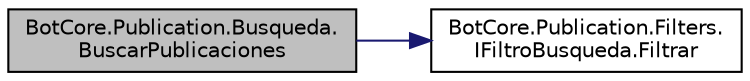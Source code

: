 digraph "BotCore.Publication.Busqueda.BuscarPublicaciones"
{
 // INTERACTIVE_SVG=YES
 // LATEX_PDF_SIZE
  edge [fontname="Helvetica",fontsize="10",labelfontname="Helvetica",labelfontsize="10"];
  node [fontname="Helvetica",fontsize="10",shape=record];
  rankdir="LR";
  Node1 [label="BotCore.Publication.Busqueda.\lBuscarPublicaciones",height=0.2,width=0.4,color="black", fillcolor="grey75", style="filled", fontcolor="black",tooltip="Servicio principal de la busqueda"];
  Node1 -> Node2 [color="midnightblue",fontsize="10",style="solid",fontname="Helvetica"];
  Node2 [label="BotCore.Publication.Filters.\lIFiltroBusqueda.Filtrar",height=0.2,width=0.4,color="black", fillcolor="white", style="filled",URL="$interfaceBotCore_1_1Publication_1_1Filters_1_1IFiltroBusqueda.html#a4d8228c010297412323e1c4fdd63196f",tooltip=" "];
}
